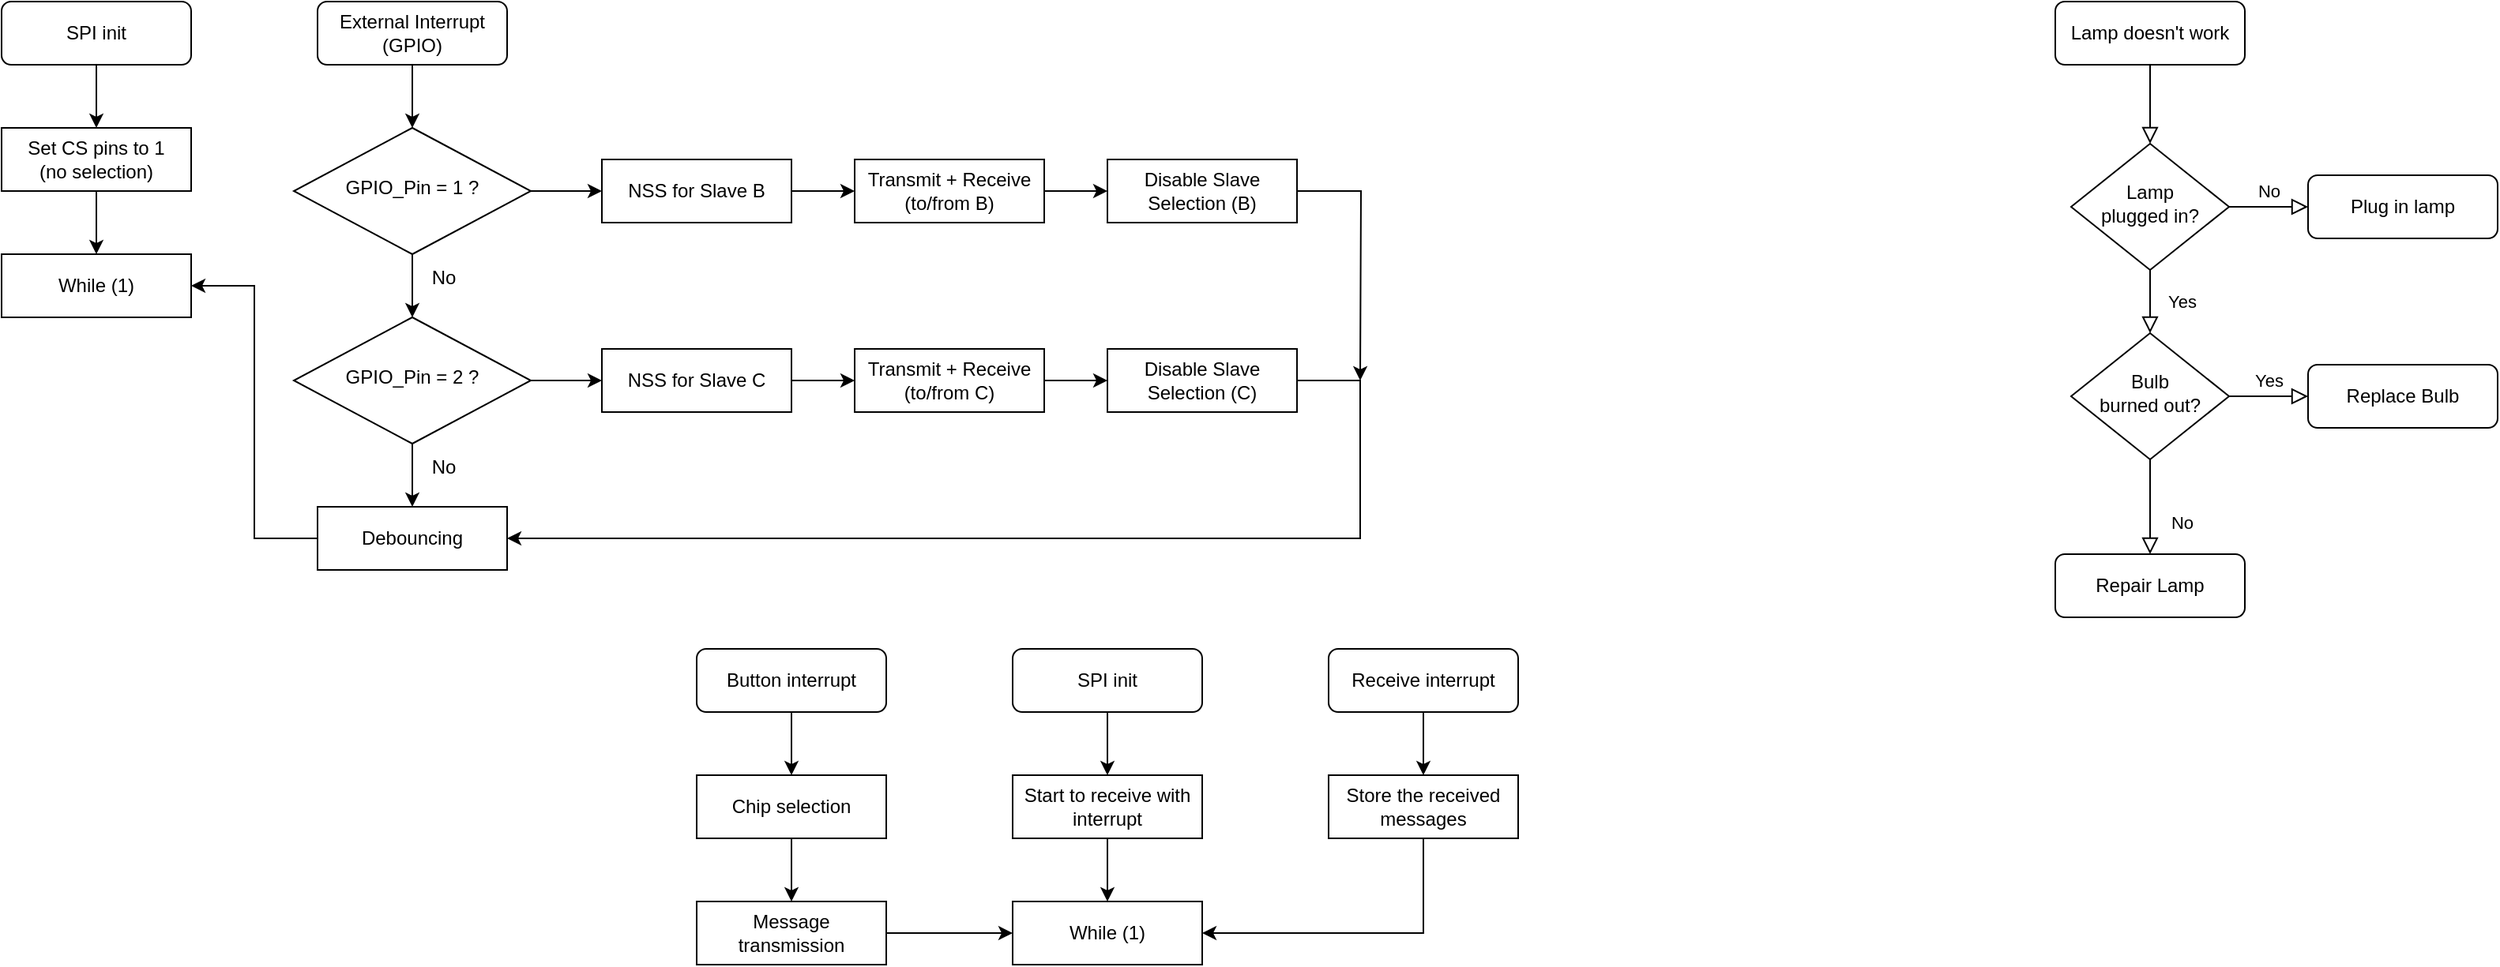 <mxfile version="26.2.14">
  <diagram id="C5RBs43oDa-KdzZeNtuy" name="Page-1">
    <mxGraphModel dx="2010" dy="608" grid="1" gridSize="10" guides="1" tooltips="1" connect="1" arrows="1" fold="1" page="1" pageScale="1" pageWidth="827" pageHeight="1169" math="0" shadow="0">
      <root>
        <mxCell id="WIyWlLk6GJQsqaUBKTNV-0" />
        <mxCell id="WIyWlLk6GJQsqaUBKTNV-1" parent="WIyWlLk6GJQsqaUBKTNV-0" />
        <mxCell id="WIyWlLk6GJQsqaUBKTNV-2" value="" style="rounded=0;html=1;jettySize=auto;orthogonalLoop=1;fontSize=11;endArrow=block;endFill=0;endSize=8;strokeWidth=1;shadow=0;labelBackgroundColor=none;edgeStyle=orthogonalEdgeStyle;" parent="WIyWlLk6GJQsqaUBKTNV-1" source="WIyWlLk6GJQsqaUBKTNV-3" target="WIyWlLk6GJQsqaUBKTNV-6" edge="1">
          <mxGeometry relative="1" as="geometry" />
        </mxCell>
        <mxCell id="WIyWlLk6GJQsqaUBKTNV-3" value="Lamp doesn&#39;t work" style="rounded=1;whiteSpace=wrap;html=1;fontSize=12;glass=0;strokeWidth=1;shadow=0;" parent="WIyWlLk6GJQsqaUBKTNV-1" vertex="1">
          <mxGeometry x="620" y="80" width="120" height="40" as="geometry" />
        </mxCell>
        <mxCell id="WIyWlLk6GJQsqaUBKTNV-4" value="Yes" style="rounded=0;html=1;jettySize=auto;orthogonalLoop=1;fontSize=11;endArrow=block;endFill=0;endSize=8;strokeWidth=1;shadow=0;labelBackgroundColor=none;edgeStyle=orthogonalEdgeStyle;" parent="WIyWlLk6GJQsqaUBKTNV-1" source="WIyWlLk6GJQsqaUBKTNV-6" target="WIyWlLk6GJQsqaUBKTNV-10" edge="1">
          <mxGeometry y="20" relative="1" as="geometry">
            <mxPoint as="offset" />
          </mxGeometry>
        </mxCell>
        <mxCell id="WIyWlLk6GJQsqaUBKTNV-5" value="No" style="edgeStyle=orthogonalEdgeStyle;rounded=0;html=1;jettySize=auto;orthogonalLoop=1;fontSize=11;endArrow=block;endFill=0;endSize=8;strokeWidth=1;shadow=0;labelBackgroundColor=none;" parent="WIyWlLk6GJQsqaUBKTNV-1" source="WIyWlLk6GJQsqaUBKTNV-6" target="WIyWlLk6GJQsqaUBKTNV-7" edge="1">
          <mxGeometry y="10" relative="1" as="geometry">
            <mxPoint as="offset" />
          </mxGeometry>
        </mxCell>
        <mxCell id="WIyWlLk6GJQsqaUBKTNV-6" value="Lamp&lt;br&gt;plugged in?" style="rhombus;whiteSpace=wrap;html=1;shadow=0;fontFamily=Helvetica;fontSize=12;align=center;strokeWidth=1;spacing=6;spacingTop=-4;" parent="WIyWlLk6GJQsqaUBKTNV-1" vertex="1">
          <mxGeometry x="630" y="170" width="100" height="80" as="geometry" />
        </mxCell>
        <mxCell id="WIyWlLk6GJQsqaUBKTNV-7" value="Plug in lamp" style="rounded=1;whiteSpace=wrap;html=1;fontSize=12;glass=0;strokeWidth=1;shadow=0;" parent="WIyWlLk6GJQsqaUBKTNV-1" vertex="1">
          <mxGeometry x="780" y="190" width="120" height="40" as="geometry" />
        </mxCell>
        <mxCell id="WIyWlLk6GJQsqaUBKTNV-8" value="No" style="rounded=0;html=1;jettySize=auto;orthogonalLoop=1;fontSize=11;endArrow=block;endFill=0;endSize=8;strokeWidth=1;shadow=0;labelBackgroundColor=none;edgeStyle=orthogonalEdgeStyle;" parent="WIyWlLk6GJQsqaUBKTNV-1" source="WIyWlLk6GJQsqaUBKTNV-10" target="WIyWlLk6GJQsqaUBKTNV-11" edge="1">
          <mxGeometry x="0.333" y="20" relative="1" as="geometry">
            <mxPoint as="offset" />
          </mxGeometry>
        </mxCell>
        <mxCell id="WIyWlLk6GJQsqaUBKTNV-9" value="Yes" style="edgeStyle=orthogonalEdgeStyle;rounded=0;html=1;jettySize=auto;orthogonalLoop=1;fontSize=11;endArrow=block;endFill=0;endSize=8;strokeWidth=1;shadow=0;labelBackgroundColor=none;" parent="WIyWlLk6GJQsqaUBKTNV-1" source="WIyWlLk6GJQsqaUBKTNV-10" target="WIyWlLk6GJQsqaUBKTNV-12" edge="1">
          <mxGeometry y="10" relative="1" as="geometry">
            <mxPoint as="offset" />
          </mxGeometry>
        </mxCell>
        <mxCell id="WIyWlLk6GJQsqaUBKTNV-10" value="Bulb&lt;br&gt;burned out?" style="rhombus;whiteSpace=wrap;html=1;shadow=0;fontFamily=Helvetica;fontSize=12;align=center;strokeWidth=1;spacing=6;spacingTop=-4;" parent="WIyWlLk6GJQsqaUBKTNV-1" vertex="1">
          <mxGeometry x="630" y="290" width="100" height="80" as="geometry" />
        </mxCell>
        <mxCell id="WIyWlLk6GJQsqaUBKTNV-11" value="Repair Lamp" style="rounded=1;whiteSpace=wrap;html=1;fontSize=12;glass=0;strokeWidth=1;shadow=0;" parent="WIyWlLk6GJQsqaUBKTNV-1" vertex="1">
          <mxGeometry x="620" y="430" width="120" height="40" as="geometry" />
        </mxCell>
        <mxCell id="WIyWlLk6GJQsqaUBKTNV-12" value="Replace Bulb" style="rounded=1;whiteSpace=wrap;html=1;fontSize=12;glass=0;strokeWidth=1;shadow=0;" parent="WIyWlLk6GJQsqaUBKTNV-1" vertex="1">
          <mxGeometry x="780" y="310" width="120" height="40" as="geometry" />
        </mxCell>
        <mxCell id="Z6VbRoerzO8AkhKwkoCC-15" value="" style="edgeStyle=orthogonalEdgeStyle;rounded=0;orthogonalLoop=1;jettySize=auto;html=1;" parent="WIyWlLk6GJQsqaUBKTNV-1" source="Z6VbRoerzO8AkhKwkoCC-16" target="Z6VbRoerzO8AkhKwkoCC-18" edge="1">
          <mxGeometry relative="1" as="geometry" />
        </mxCell>
        <mxCell id="Z6VbRoerzO8AkhKwkoCC-16" value="SPI init" style="rounded=1;whiteSpace=wrap;html=1;fontSize=12;glass=0;strokeWidth=1;shadow=0;" parent="WIyWlLk6GJQsqaUBKTNV-1" vertex="1">
          <mxGeometry x="-40" y="490" width="120" height="40" as="geometry" />
        </mxCell>
        <mxCell id="Z6VbRoerzO8AkhKwkoCC-17" value="" style="edgeStyle=orthogonalEdgeStyle;rounded=0;orthogonalLoop=1;jettySize=auto;html=1;" parent="WIyWlLk6GJQsqaUBKTNV-1" source="Z6VbRoerzO8AkhKwkoCC-18" target="Z6VbRoerzO8AkhKwkoCC-19" edge="1">
          <mxGeometry relative="1" as="geometry" />
        </mxCell>
        <mxCell id="Z6VbRoerzO8AkhKwkoCC-18" value="Start to receive with interrupt" style="rounded=0;whiteSpace=wrap;html=1;fontSize=12;glass=0;strokeWidth=1;shadow=0;" parent="WIyWlLk6GJQsqaUBKTNV-1" vertex="1">
          <mxGeometry x="-40" y="570" width="120" height="40" as="geometry" />
        </mxCell>
        <mxCell id="Z6VbRoerzO8AkhKwkoCC-19" value="While (1)" style="rounded=0;whiteSpace=wrap;html=1;fontSize=12;glass=0;strokeWidth=1;shadow=0;" parent="WIyWlLk6GJQsqaUBKTNV-1" vertex="1">
          <mxGeometry x="-40" y="650" width="120" height="40" as="geometry" />
        </mxCell>
        <mxCell id="Z6VbRoerzO8AkhKwkoCC-21" value="" style="edgeStyle=orthogonalEdgeStyle;rounded=0;orthogonalLoop=1;jettySize=auto;html=1;" parent="WIyWlLk6GJQsqaUBKTNV-1" source="Z6VbRoerzO8AkhKwkoCC-22" target="Z6VbRoerzO8AkhKwkoCC-24" edge="1">
          <mxGeometry relative="1" as="geometry" />
        </mxCell>
        <mxCell id="Z6VbRoerzO8AkhKwkoCC-22" value="Receive interrupt" style="rounded=1;whiteSpace=wrap;html=1;fontSize=12;glass=0;strokeWidth=1;shadow=0;" parent="WIyWlLk6GJQsqaUBKTNV-1" vertex="1">
          <mxGeometry x="160" y="490" width="120" height="40" as="geometry" />
        </mxCell>
        <mxCell id="Z6VbRoerzO8AkhKwkoCC-36" style="edgeStyle=orthogonalEdgeStyle;rounded=0;orthogonalLoop=1;jettySize=auto;html=1;entryX=1;entryY=0.5;entryDx=0;entryDy=0;" parent="WIyWlLk6GJQsqaUBKTNV-1" source="Z6VbRoerzO8AkhKwkoCC-24" target="Z6VbRoerzO8AkhKwkoCC-19" edge="1">
          <mxGeometry relative="1" as="geometry">
            <Array as="points">
              <mxPoint x="220" y="670" />
            </Array>
          </mxGeometry>
        </mxCell>
        <mxCell id="Z6VbRoerzO8AkhKwkoCC-24" value="Store the received messages" style="rounded=0;whiteSpace=wrap;html=1;fontSize=12;glass=0;strokeWidth=1;shadow=0;" parent="WIyWlLk6GJQsqaUBKTNV-1" vertex="1">
          <mxGeometry x="160" y="570" width="120" height="40" as="geometry" />
        </mxCell>
        <mxCell id="Z6VbRoerzO8AkhKwkoCC-33" value="" style="edgeStyle=orthogonalEdgeStyle;rounded=0;orthogonalLoop=1;jettySize=auto;html=1;" parent="WIyWlLk6GJQsqaUBKTNV-1" source="Z6VbRoerzO8AkhKwkoCC-27" target="Z6VbRoerzO8AkhKwkoCC-29" edge="1">
          <mxGeometry relative="1" as="geometry" />
        </mxCell>
        <mxCell id="Z6VbRoerzO8AkhKwkoCC-27" value="Button interrupt" style="rounded=1;whiteSpace=wrap;html=1;fontSize=12;glass=0;strokeWidth=1;shadow=0;" parent="WIyWlLk6GJQsqaUBKTNV-1" vertex="1">
          <mxGeometry x="-240" y="490" width="120" height="40" as="geometry" />
        </mxCell>
        <mxCell id="Z6VbRoerzO8AkhKwkoCC-34" value="" style="edgeStyle=orthogonalEdgeStyle;rounded=0;orthogonalLoop=1;jettySize=auto;html=1;" parent="WIyWlLk6GJQsqaUBKTNV-1" source="Z6VbRoerzO8AkhKwkoCC-29" target="Z6VbRoerzO8AkhKwkoCC-30" edge="1">
          <mxGeometry relative="1" as="geometry" />
        </mxCell>
        <mxCell id="Z6VbRoerzO8AkhKwkoCC-29" value="Chip selection" style="rounded=0;whiteSpace=wrap;html=1;fontSize=12;glass=0;strokeWidth=1;shadow=0;" parent="WIyWlLk6GJQsqaUBKTNV-1" vertex="1">
          <mxGeometry x="-240" y="570" width="120" height="40" as="geometry" />
        </mxCell>
        <mxCell id="Z6VbRoerzO8AkhKwkoCC-37" style="edgeStyle=orthogonalEdgeStyle;rounded=0;orthogonalLoop=1;jettySize=auto;html=1;entryX=0;entryY=0.5;entryDx=0;entryDy=0;" parent="WIyWlLk6GJQsqaUBKTNV-1" source="Z6VbRoerzO8AkhKwkoCC-30" target="Z6VbRoerzO8AkhKwkoCC-19" edge="1">
          <mxGeometry relative="1" as="geometry" />
        </mxCell>
        <mxCell id="Z6VbRoerzO8AkhKwkoCC-30" value="Message transmission" style="rounded=0;whiteSpace=wrap;html=1;fontSize=12;glass=0;strokeWidth=1;shadow=0;" parent="WIyWlLk6GJQsqaUBKTNV-1" vertex="1">
          <mxGeometry x="-240" y="650" width="120" height="40" as="geometry" />
        </mxCell>
        <mxCell id="c2Ubt0JN3OhsZebMl4jR-8" value="" style="edgeStyle=orthogonalEdgeStyle;rounded=0;orthogonalLoop=1;jettySize=auto;html=1;" edge="1" parent="WIyWlLk6GJQsqaUBKTNV-1" source="c2Ubt0JN3OhsZebMl4jR-0" target="c2Ubt0JN3OhsZebMl4jR-1">
          <mxGeometry relative="1" as="geometry" />
        </mxCell>
        <mxCell id="c2Ubt0JN3OhsZebMl4jR-0" value="SPI init" style="rounded=1;whiteSpace=wrap;html=1;fontSize=12;glass=0;strokeWidth=1;shadow=0;" vertex="1" parent="WIyWlLk6GJQsqaUBKTNV-1">
          <mxGeometry x="-680" y="80" width="120" height="40" as="geometry" />
        </mxCell>
        <mxCell id="c2Ubt0JN3OhsZebMl4jR-10" value="" style="edgeStyle=orthogonalEdgeStyle;rounded=0;orthogonalLoop=1;jettySize=auto;html=1;" edge="1" parent="WIyWlLk6GJQsqaUBKTNV-1" source="c2Ubt0JN3OhsZebMl4jR-1" target="c2Ubt0JN3OhsZebMl4jR-9">
          <mxGeometry relative="1" as="geometry" />
        </mxCell>
        <mxCell id="c2Ubt0JN3OhsZebMl4jR-1" value="Set CS pins to 1&lt;div&gt;(no selection)&lt;/div&gt;" style="rounded=0;whiteSpace=wrap;html=1;fontSize=12;glass=0;strokeWidth=1;shadow=0;" vertex="1" parent="WIyWlLk6GJQsqaUBKTNV-1">
          <mxGeometry x="-680" y="160" width="120" height="40" as="geometry" />
        </mxCell>
        <mxCell id="c2Ubt0JN3OhsZebMl4jR-7" value="" style="edgeStyle=orthogonalEdgeStyle;rounded=0;orthogonalLoop=1;jettySize=auto;html=1;" edge="1" parent="WIyWlLk6GJQsqaUBKTNV-1" source="c2Ubt0JN3OhsZebMl4jR-3" target="c2Ubt0JN3OhsZebMl4jR-4">
          <mxGeometry relative="1" as="geometry" />
        </mxCell>
        <mxCell id="c2Ubt0JN3OhsZebMl4jR-3" value="External Interrupt&lt;div&gt;(GPIO)&lt;/div&gt;" style="rounded=1;whiteSpace=wrap;html=1;fontSize=12;glass=0;strokeWidth=1;shadow=0;" vertex="1" parent="WIyWlLk6GJQsqaUBKTNV-1">
          <mxGeometry x="-480" y="80" width="120" height="40" as="geometry" />
        </mxCell>
        <mxCell id="c2Ubt0JN3OhsZebMl4jR-6" value="" style="edgeStyle=orthogonalEdgeStyle;rounded=0;orthogonalLoop=1;jettySize=auto;html=1;" edge="1" parent="WIyWlLk6GJQsqaUBKTNV-1" source="c2Ubt0JN3OhsZebMl4jR-4" target="c2Ubt0JN3OhsZebMl4jR-5">
          <mxGeometry relative="1" as="geometry" />
        </mxCell>
        <mxCell id="c2Ubt0JN3OhsZebMl4jR-18" value="" style="edgeStyle=orthogonalEdgeStyle;rounded=0;orthogonalLoop=1;jettySize=auto;html=1;" edge="1" parent="WIyWlLk6GJQsqaUBKTNV-1" source="c2Ubt0JN3OhsZebMl4jR-4" target="c2Ubt0JN3OhsZebMl4jR-16">
          <mxGeometry relative="1" as="geometry" />
        </mxCell>
        <mxCell id="c2Ubt0JN3OhsZebMl4jR-4" value="GPIO_Pin = 1 ?" style="rhombus;whiteSpace=wrap;html=1;shadow=0;fontFamily=Helvetica;fontSize=12;align=center;strokeWidth=1;spacing=6;spacingTop=-4;" vertex="1" parent="WIyWlLk6GJQsqaUBKTNV-1">
          <mxGeometry x="-495" y="160" width="150" height="80" as="geometry" />
        </mxCell>
        <mxCell id="c2Ubt0JN3OhsZebMl4jR-13" value="" style="edgeStyle=orthogonalEdgeStyle;rounded=0;orthogonalLoop=1;jettySize=auto;html=1;" edge="1" parent="WIyWlLk6GJQsqaUBKTNV-1" source="c2Ubt0JN3OhsZebMl4jR-5" target="c2Ubt0JN3OhsZebMl4jR-11">
          <mxGeometry relative="1" as="geometry" />
        </mxCell>
        <mxCell id="c2Ubt0JN3OhsZebMl4jR-19" value="" style="edgeStyle=orthogonalEdgeStyle;rounded=0;orthogonalLoop=1;jettySize=auto;html=1;" edge="1" parent="WIyWlLk6GJQsqaUBKTNV-1" source="c2Ubt0JN3OhsZebMl4jR-5" target="c2Ubt0JN3OhsZebMl4jR-17">
          <mxGeometry relative="1" as="geometry" />
        </mxCell>
        <mxCell id="c2Ubt0JN3OhsZebMl4jR-5" value="GPIO_Pin = 2 ?" style="rhombus;whiteSpace=wrap;html=1;shadow=0;fontFamily=Helvetica;fontSize=12;align=center;strokeWidth=1;spacing=6;spacingTop=-4;" vertex="1" parent="WIyWlLk6GJQsqaUBKTNV-1">
          <mxGeometry x="-495" y="280" width="150" height="80" as="geometry" />
        </mxCell>
        <mxCell id="c2Ubt0JN3OhsZebMl4jR-9" value="While (1)" style="rounded=0;whiteSpace=wrap;html=1;fontSize=12;glass=0;strokeWidth=1;shadow=0;" vertex="1" parent="WIyWlLk6GJQsqaUBKTNV-1">
          <mxGeometry x="-680" y="240" width="120" height="40" as="geometry" />
        </mxCell>
        <mxCell id="c2Ubt0JN3OhsZebMl4jR-12" style="edgeStyle=orthogonalEdgeStyle;rounded=0;orthogonalLoop=1;jettySize=auto;html=1;entryX=1;entryY=0.5;entryDx=0;entryDy=0;" edge="1" parent="WIyWlLk6GJQsqaUBKTNV-1" source="c2Ubt0JN3OhsZebMl4jR-11" target="c2Ubt0JN3OhsZebMl4jR-9">
          <mxGeometry relative="1" as="geometry" />
        </mxCell>
        <mxCell id="c2Ubt0JN3OhsZebMl4jR-11" value="Debouncing" style="rounded=0;whiteSpace=wrap;html=1;fontSize=12;glass=0;strokeWidth=1;shadow=0;" vertex="1" parent="WIyWlLk6GJQsqaUBKTNV-1">
          <mxGeometry x="-480" y="400" width="120" height="40" as="geometry" />
        </mxCell>
        <mxCell id="c2Ubt0JN3OhsZebMl4jR-14" value="No" style="text;html=1;align=center;verticalAlign=middle;whiteSpace=wrap;rounded=0;" vertex="1" parent="WIyWlLk6GJQsqaUBKTNV-1">
          <mxGeometry x="-430" y="240" width="60" height="30" as="geometry" />
        </mxCell>
        <mxCell id="c2Ubt0JN3OhsZebMl4jR-15" value="No" style="text;html=1;align=center;verticalAlign=middle;whiteSpace=wrap;rounded=0;" vertex="1" parent="WIyWlLk6GJQsqaUBKTNV-1">
          <mxGeometry x="-430" y="360" width="60" height="30" as="geometry" />
        </mxCell>
        <mxCell id="c2Ubt0JN3OhsZebMl4jR-26" value="" style="edgeStyle=orthogonalEdgeStyle;rounded=0;orthogonalLoop=1;jettySize=auto;html=1;" edge="1" parent="WIyWlLk6GJQsqaUBKTNV-1" source="c2Ubt0JN3OhsZebMl4jR-16" target="c2Ubt0JN3OhsZebMl4jR-20">
          <mxGeometry relative="1" as="geometry" />
        </mxCell>
        <mxCell id="c2Ubt0JN3OhsZebMl4jR-16" value="NSS for Slave B" style="rounded=0;whiteSpace=wrap;html=1;fontSize=12;glass=0;strokeWidth=1;shadow=0;" vertex="1" parent="WIyWlLk6GJQsqaUBKTNV-1">
          <mxGeometry x="-300" y="180" width="120" height="40" as="geometry" />
        </mxCell>
        <mxCell id="c2Ubt0JN3OhsZebMl4jR-28" value="" style="edgeStyle=orthogonalEdgeStyle;rounded=0;orthogonalLoop=1;jettySize=auto;html=1;" edge="1" parent="WIyWlLk6GJQsqaUBKTNV-1" source="c2Ubt0JN3OhsZebMl4jR-17" target="c2Ubt0JN3OhsZebMl4jR-21">
          <mxGeometry relative="1" as="geometry" />
        </mxCell>
        <mxCell id="c2Ubt0JN3OhsZebMl4jR-17" value="NSS for Slave C" style="rounded=0;whiteSpace=wrap;html=1;fontSize=12;glass=0;strokeWidth=1;shadow=0;" vertex="1" parent="WIyWlLk6GJQsqaUBKTNV-1">
          <mxGeometry x="-300" y="300" width="120" height="40" as="geometry" />
        </mxCell>
        <mxCell id="c2Ubt0JN3OhsZebMl4jR-27" value="" style="edgeStyle=orthogonalEdgeStyle;rounded=0;orthogonalLoop=1;jettySize=auto;html=1;" edge="1" parent="WIyWlLk6GJQsqaUBKTNV-1" source="c2Ubt0JN3OhsZebMl4jR-20" target="c2Ubt0JN3OhsZebMl4jR-22">
          <mxGeometry relative="1" as="geometry" />
        </mxCell>
        <mxCell id="c2Ubt0JN3OhsZebMl4jR-20" value="Transmit + Receive&lt;div&gt;(to/from B)&lt;/div&gt;" style="rounded=0;whiteSpace=wrap;html=1;fontSize=12;glass=0;strokeWidth=1;shadow=0;" vertex="1" parent="WIyWlLk6GJQsqaUBKTNV-1">
          <mxGeometry x="-140" y="180" width="120" height="40" as="geometry" />
        </mxCell>
        <mxCell id="c2Ubt0JN3OhsZebMl4jR-29" value="" style="edgeStyle=orthogonalEdgeStyle;rounded=0;orthogonalLoop=1;jettySize=auto;html=1;" edge="1" parent="WIyWlLk6GJQsqaUBKTNV-1" source="c2Ubt0JN3OhsZebMl4jR-21" target="c2Ubt0JN3OhsZebMl4jR-24">
          <mxGeometry relative="1" as="geometry" />
        </mxCell>
        <mxCell id="c2Ubt0JN3OhsZebMl4jR-21" value="Transmit + Receive&lt;div&gt;(to/from C)&lt;/div&gt;" style="rounded=0;whiteSpace=wrap;html=1;fontSize=12;glass=0;strokeWidth=1;shadow=0;" vertex="1" parent="WIyWlLk6GJQsqaUBKTNV-1">
          <mxGeometry x="-140" y="300" width="120" height="40" as="geometry" />
        </mxCell>
        <mxCell id="c2Ubt0JN3OhsZebMl4jR-32" style="edgeStyle=orthogonalEdgeStyle;rounded=0;orthogonalLoop=1;jettySize=auto;html=1;" edge="1" parent="WIyWlLk6GJQsqaUBKTNV-1" source="c2Ubt0JN3OhsZebMl4jR-22">
          <mxGeometry relative="1" as="geometry">
            <mxPoint x="180" y="320" as="targetPoint" />
          </mxGeometry>
        </mxCell>
        <mxCell id="c2Ubt0JN3OhsZebMl4jR-22" value="Disable Slave Selection (B)" style="rounded=0;whiteSpace=wrap;html=1;fontSize=12;glass=0;strokeWidth=1;shadow=0;" vertex="1" parent="WIyWlLk6GJQsqaUBKTNV-1">
          <mxGeometry x="20" y="180" width="120" height="40" as="geometry" />
        </mxCell>
        <mxCell id="c2Ubt0JN3OhsZebMl4jR-31" style="edgeStyle=orthogonalEdgeStyle;rounded=0;orthogonalLoop=1;jettySize=auto;html=1;entryX=1;entryY=0.5;entryDx=0;entryDy=0;" edge="1" parent="WIyWlLk6GJQsqaUBKTNV-1" source="c2Ubt0JN3OhsZebMl4jR-24" target="c2Ubt0JN3OhsZebMl4jR-11">
          <mxGeometry relative="1" as="geometry">
            <Array as="points">
              <mxPoint x="180" y="320" />
              <mxPoint x="180" y="420" />
            </Array>
          </mxGeometry>
        </mxCell>
        <mxCell id="c2Ubt0JN3OhsZebMl4jR-24" value="Disable Slave Selection (C)" style="rounded=0;whiteSpace=wrap;html=1;fontSize=12;glass=0;strokeWidth=1;shadow=0;" vertex="1" parent="WIyWlLk6GJQsqaUBKTNV-1">
          <mxGeometry x="20" y="300" width="120" height="40" as="geometry" />
        </mxCell>
      </root>
    </mxGraphModel>
  </diagram>
</mxfile>
